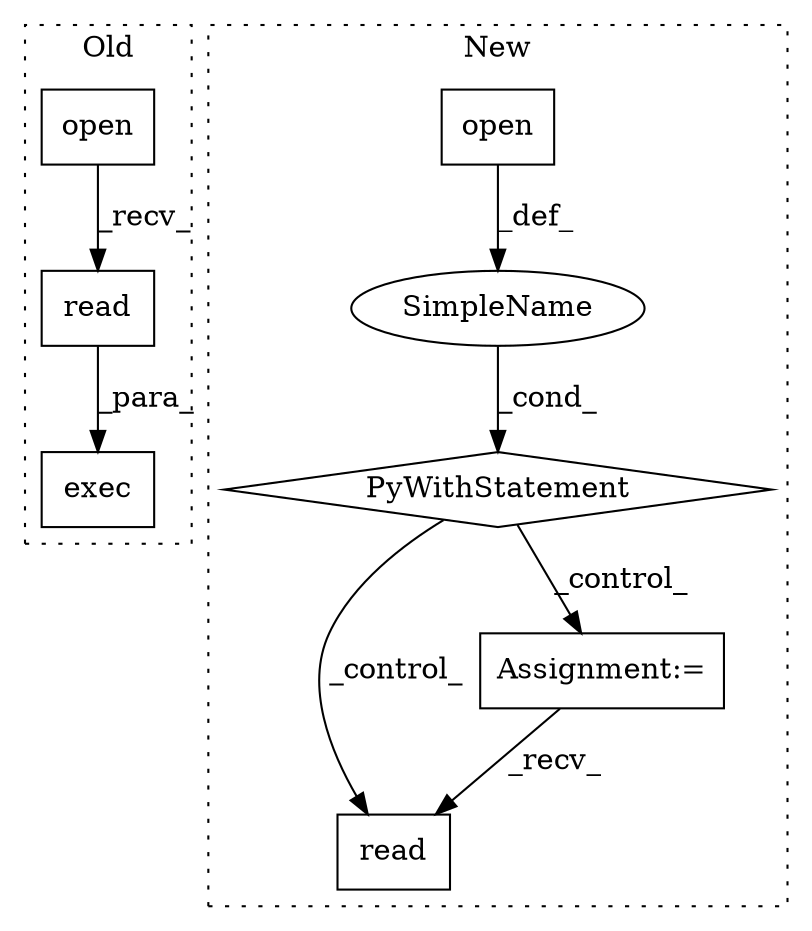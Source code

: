 digraph G {
subgraph cluster0 {
1 [label="exec" a="32" s="3529,3563" l="5,1" shape="box"];
5 [label="read" a="32" s="3547" l="6" shape="box"];
8 [label="open" a="32" s="3534,3545" l="5,1" shape="box"];
label = "Old";
style="dotted";
}
subgraph cluster1 {
2 [label="PyWithStatement" a="104" s="3647,3679" l="10,2" shape="diamond"];
3 [label="SimpleName" a="42" s="" l="" shape="ellipse"];
4 [label="read" a="32" s="3712" l="6" shape="box"];
6 [label="Assignment:=" a="7" s="3696" l="1" shape="box"];
7 [label="open" a="32" s="3660,3678" l="5,1" shape="box"];
label = "New";
style="dotted";
}
2 -> 4 [label="_control_"];
2 -> 6 [label="_control_"];
3 -> 2 [label="_cond_"];
5 -> 1 [label="_para_"];
6 -> 4 [label="_recv_"];
7 -> 3 [label="_def_"];
8 -> 5 [label="_recv_"];
}